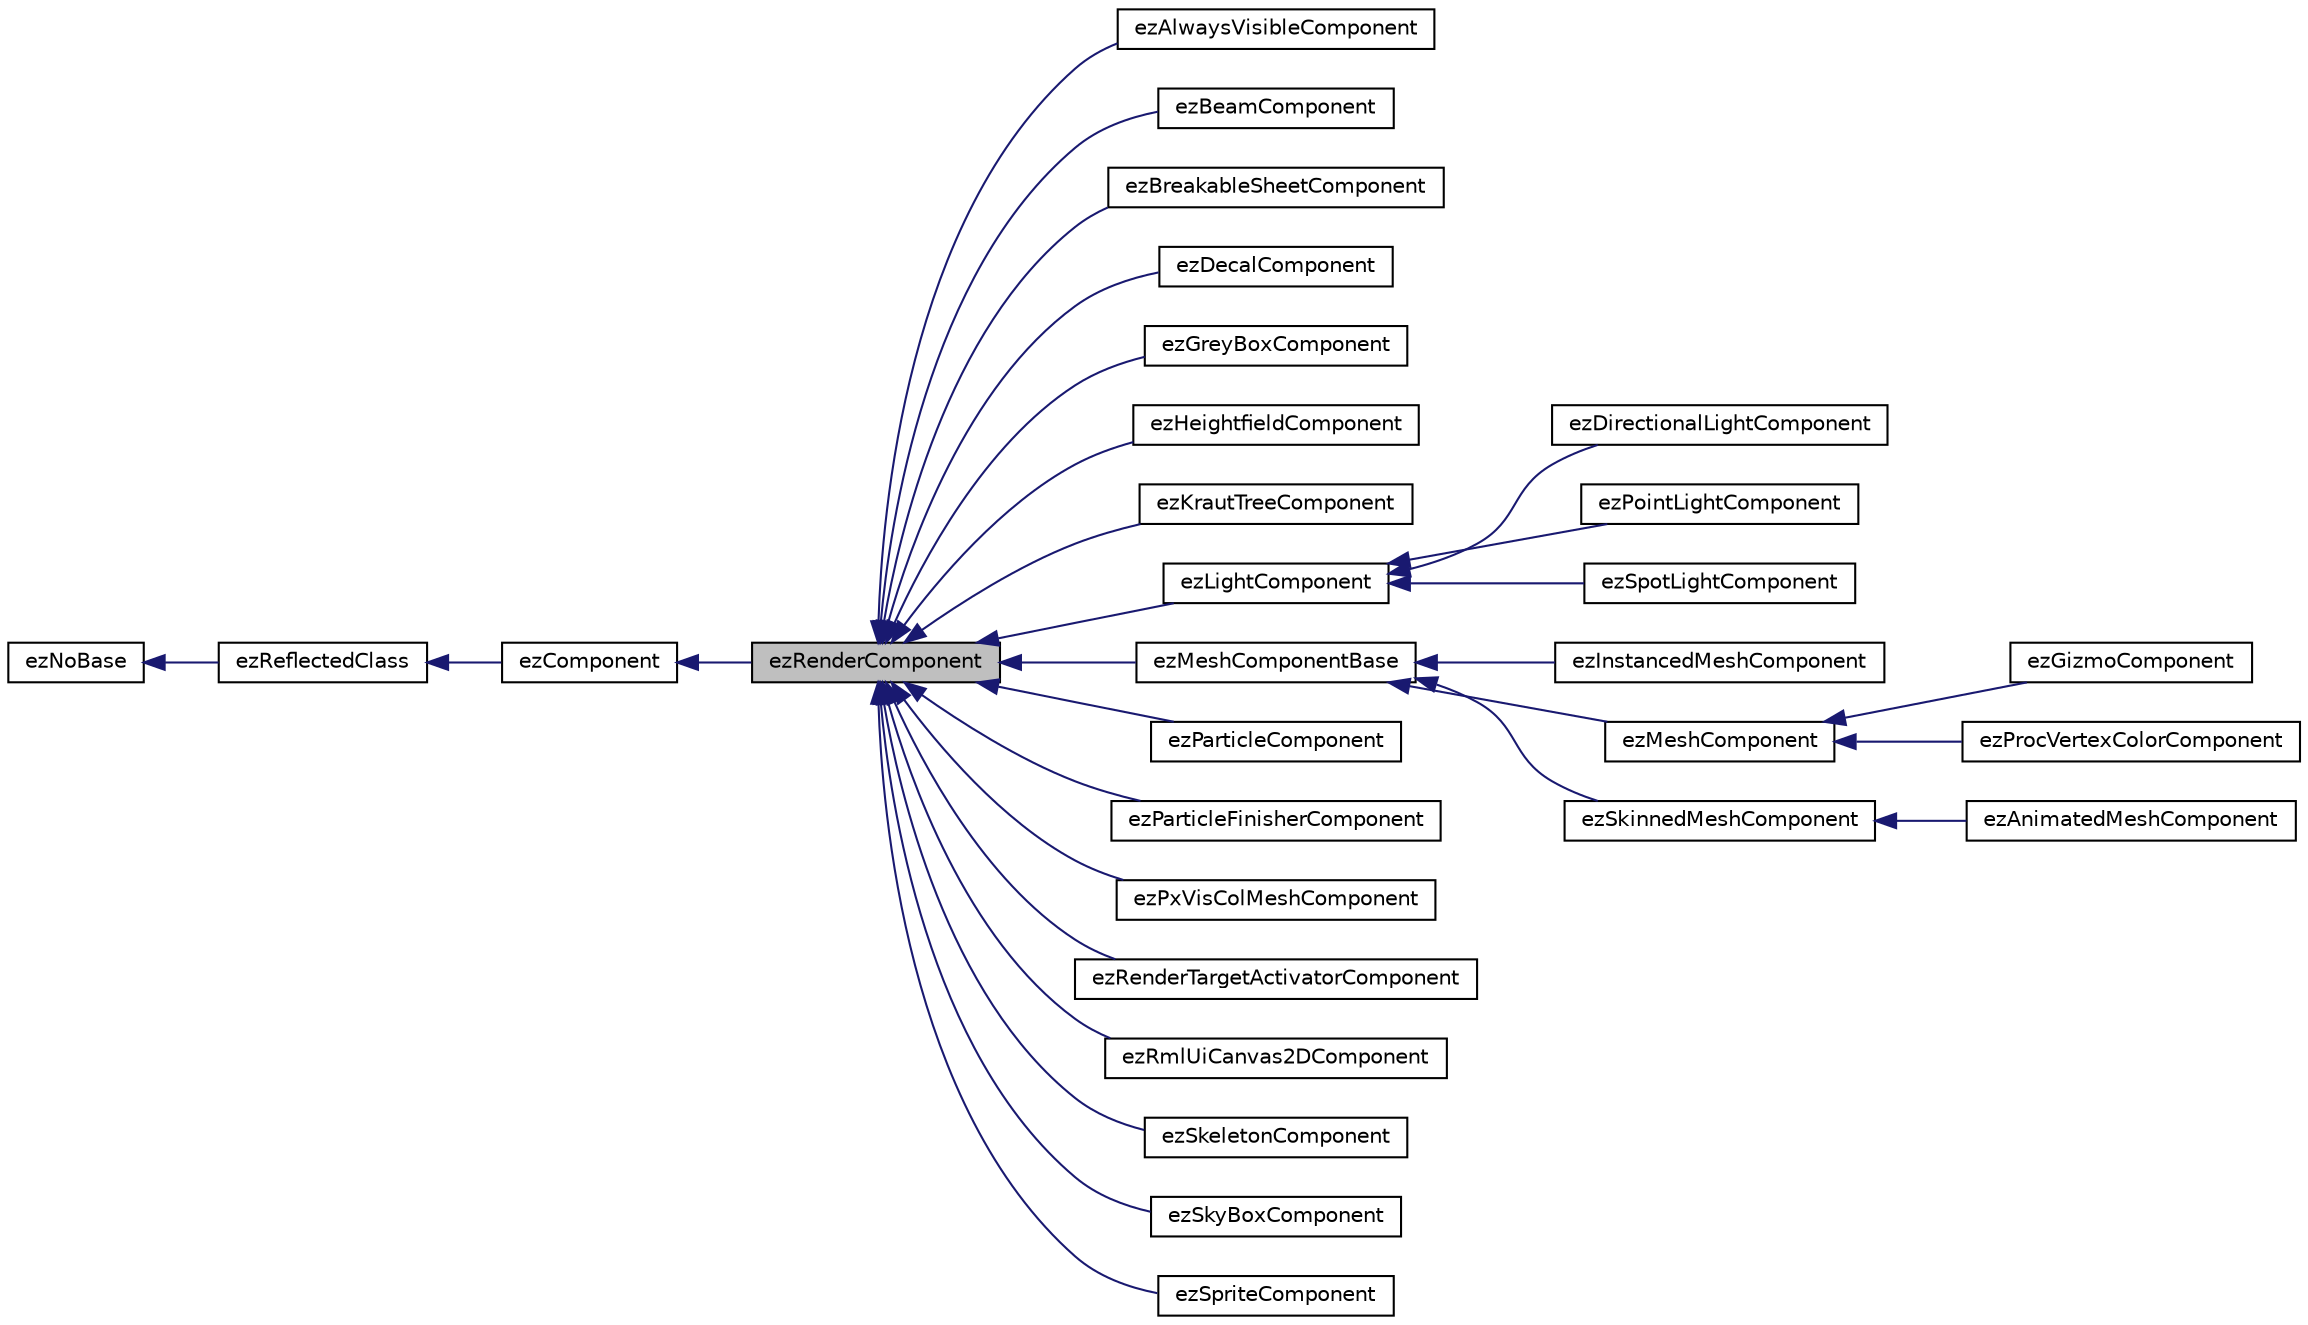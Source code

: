 digraph "ezRenderComponent"
{
 // LATEX_PDF_SIZE
  edge [fontname="Helvetica",fontsize="10",labelfontname="Helvetica",labelfontsize="10"];
  node [fontname="Helvetica",fontsize="10",shape=record];
  rankdir="LR";
  Node1 [label="ezRenderComponent",height=0.2,width=0.4,color="black", fillcolor="grey75", style="filled", fontcolor="black",tooltip=" "];
  Node2 -> Node1 [dir="back",color="midnightblue",fontsize="10",style="solid",fontname="Helvetica"];
  Node2 [label="ezComponent",height=0.2,width=0.4,color="black", fillcolor="white", style="filled",URL="$d6/d30/classez_component.htm",tooltip="Base class of all component types."];
  Node3 -> Node2 [dir="back",color="midnightblue",fontsize="10",style="solid",fontname="Helvetica"];
  Node3 [label="ezReflectedClass",height=0.2,width=0.4,color="black", fillcolor="white", style="filled",URL="$db/d45/classez_reflected_class.htm",tooltip="All classes that should be dynamically reflectable, need to be derived from this base class."];
  Node4 -> Node3 [dir="back",color="midnightblue",fontsize="10",style="solid",fontname="Helvetica"];
  Node4 [label="ezNoBase",height=0.2,width=0.4,color="black", fillcolor="white", style="filled",URL="$d4/d02/classez_no_base.htm",tooltip="Dummy type to pass to templates and macros that expect a base type for a class that has no base."];
  Node1 -> Node5 [dir="back",color="midnightblue",fontsize="10",style="solid",fontname="Helvetica"];
  Node5 [label="ezAlwaysVisibleComponent",height=0.2,width=0.4,color="black", fillcolor="white", style="filled",URL="$d3/dbb/classez_always_visible_component.htm",tooltip="Attaching this component to a game object makes the renderer consider it always visible,..."];
  Node1 -> Node6 [dir="back",color="midnightblue",fontsize="10",style="solid",fontname="Helvetica"];
  Node6 [label="ezBeamComponent",height=0.2,width=0.4,color="black", fillcolor="white", style="filled",URL="$d8/de0/classez_beam_component.htm",tooltip="A beam component."];
  Node1 -> Node7 [dir="back",color="midnightblue",fontsize="10",style="solid",fontname="Helvetica"];
  Node7 [label="ezBreakableSheetComponent",height=0.2,width=0.4,color="black", fillcolor="white", style="filled",URL="$df/d1b/classez_breakable_sheet_component.htm",tooltip="A breakable sheet is a 2D rectangular sheet (with a specified surface) which is breakable."];
  Node1 -> Node8 [dir="back",color="midnightblue",fontsize="10",style="solid",fontname="Helvetica"];
  Node8 [label="ezDecalComponent",height=0.2,width=0.4,color="black", fillcolor="white", style="filled",URL="$dc/d11/classez_decal_component.htm",tooltip=" "];
  Node1 -> Node9 [dir="back",color="midnightblue",fontsize="10",style="solid",fontname="Helvetica"];
  Node9 [label="ezGreyBoxComponent",height=0.2,width=0.4,color="black", fillcolor="white", style="filled",URL="$d5/d19/classez_grey_box_component.htm",tooltip=" "];
  Node1 -> Node10 [dir="back",color="midnightblue",fontsize="10",style="solid",fontname="Helvetica"];
  Node10 [label="ezHeightfieldComponent",height=0.2,width=0.4,color="black", fillcolor="white", style="filled",URL="$d8/d8f/classez_heightfield_component.htm",tooltip="This component utilizes a greyscale image to generate an elevation mesh, which is typically used for ..."];
  Node1 -> Node11 [dir="back",color="midnightblue",fontsize="10",style="solid",fontname="Helvetica"];
  Node11 [label="ezKrautTreeComponent",height=0.2,width=0.4,color="black", fillcolor="white", style="filled",URL="$d3/d9f/classez_kraut_tree_component.htm",tooltip=" "];
  Node1 -> Node12 [dir="back",color="midnightblue",fontsize="10",style="solid",fontname="Helvetica"];
  Node12 [label="ezLightComponent",height=0.2,width=0.4,color="black", fillcolor="white", style="filled",URL="$d7/d6f/classez_light_component.htm",tooltip="Base class for all ez light components containing shared properties."];
  Node12 -> Node13 [dir="back",color="midnightblue",fontsize="10",style="solid",fontname="Helvetica"];
  Node13 [label="ezDirectionalLightComponent",height=0.2,width=0.4,color="black", fillcolor="white", style="filled",URL="$d2/d5d/classez_directional_light_component.htm",tooltip="The standard directional light component. This component represents directional lights."];
  Node12 -> Node14 [dir="back",color="midnightblue",fontsize="10",style="solid",fontname="Helvetica"];
  Node14 [label="ezPointLightComponent",height=0.2,width=0.4,color="black", fillcolor="white", style="filled",URL="$d4/d1c/classez_point_light_component.htm",tooltip="The standard point light component. This component represents point lights with various properties (e..."];
  Node12 -> Node15 [dir="back",color="midnightblue",fontsize="10",style="solid",fontname="Helvetica"];
  Node15 [label="ezSpotLightComponent",height=0.2,width=0.4,color="black", fillcolor="white", style="filled",URL="$d9/dfc/classez_spot_light_component.htm",tooltip="The standard spot light component. This component represents spot lights with various properties (e...."];
  Node1 -> Node16 [dir="back",color="midnightblue",fontsize="10",style="solid",fontname="Helvetica"];
  Node16 [label="ezMeshComponentBase",height=0.2,width=0.4,color="black", fillcolor="white", style="filled",URL="$d8/d03/classez_mesh_component_base.htm",tooltip=" "];
  Node16 -> Node17 [dir="back",color="midnightblue",fontsize="10",style="solid",fontname="Helvetica"];
  Node17 [label="ezInstancedMeshComponent",height=0.2,width=0.4,color="black", fillcolor="white", style="filled",URL="$d2/dbb/classez_instanced_mesh_component.htm",tooltip=" "];
  Node16 -> Node18 [dir="back",color="midnightblue",fontsize="10",style="solid",fontname="Helvetica"];
  Node18 [label="ezMeshComponent",height=0.2,width=0.4,color="black", fillcolor="white", style="filled",URL="$d8/d74/classez_mesh_component.htm",tooltip=" "];
  Node18 -> Node19 [dir="back",color="midnightblue",fontsize="10",style="solid",fontname="Helvetica"];
  Node19 [label="ezGizmoComponent",height=0.2,width=0.4,color="black", fillcolor="white", style="filled",URL="$d4/dca/classez_gizmo_component.htm",tooltip=" "];
  Node18 -> Node20 [dir="back",color="midnightblue",fontsize="10",style="solid",fontname="Helvetica"];
  Node20 [label="ezProcVertexColorComponent",height=0.2,width=0.4,color="black", fillcolor="white", style="filled",URL="$d6/dc2/classez_proc_vertex_color_component.htm",tooltip=" "];
  Node16 -> Node21 [dir="back",color="midnightblue",fontsize="10",style="solid",fontname="Helvetica"];
  Node21 [label="ezSkinnedMeshComponent",height=0.2,width=0.4,color="black", fillcolor="white", style="filled",URL="$da/ddf/classez_skinned_mesh_component.htm",tooltip=" "];
  Node21 -> Node22 [dir="back",color="midnightblue",fontsize="10",style="solid",fontname="Helvetica"];
  Node22 [label="ezAnimatedMeshComponent",height=0.2,width=0.4,color="black", fillcolor="white", style="filled",URL="$d7/d53/classez_animated_mesh_component.htm",tooltip=" "];
  Node1 -> Node23 [dir="back",color="midnightblue",fontsize="10",style="solid",fontname="Helvetica"];
  Node23 [label="ezParticleComponent",height=0.2,width=0.4,color="black", fillcolor="white", style="filled",URL="$da/d3d/classez_particle_component.htm",tooltip=" "];
  Node1 -> Node24 [dir="back",color="midnightblue",fontsize="10",style="solid",fontname="Helvetica"];
  Node24 [label="ezParticleFinisherComponent",height=0.2,width=0.4,color="black", fillcolor="white", style="filled",URL="$dd/d65/classez_particle_finisher_component.htm",tooltip=" "];
  Node1 -> Node25 [dir="back",color="midnightblue",fontsize="10",style="solid",fontname="Helvetica"];
  Node25 [label="ezPxVisColMeshComponent",height=0.2,width=0.4,color="black", fillcolor="white", style="filled",URL="$dd/d74/classez_px_vis_col_mesh_component.htm",tooltip=" "];
  Node1 -> Node26 [dir="back",color="midnightblue",fontsize="10",style="solid",fontname="Helvetica"];
  Node26 [label="ezRenderTargetActivatorComponent",height=0.2,width=0.4,color="black", fillcolor="white", style="filled",URL="$d0/d80/classez_render_target_activator_component.htm",tooltip=" "];
  Node1 -> Node27 [dir="back",color="midnightblue",fontsize="10",style="solid",fontname="Helvetica"];
  Node27 [label="ezRmlUiCanvas2DComponent",height=0.2,width=0.4,color="black", fillcolor="white", style="filled",URL="$d9/dc8/classez_rml_ui_canvas2_d_component.htm",tooltip=" "];
  Node1 -> Node28 [dir="back",color="midnightblue",fontsize="10",style="solid",fontname="Helvetica"];
  Node28 [label="ezSkeletonComponent",height=0.2,width=0.4,color="black", fillcolor="white", style="filled",URL="$df/d1f/classez_skeleton_component.htm",tooltip=" "];
  Node1 -> Node29 [dir="back",color="midnightblue",fontsize="10",style="solid",fontname="Helvetica"];
  Node29 [label="ezSkyBoxComponent",height=0.2,width=0.4,color="black", fillcolor="white", style="filled",URL="$df/d51/classez_sky_box_component.htm",tooltip=" "];
  Node1 -> Node30 [dir="back",color="midnightblue",fontsize="10",style="solid",fontname="Helvetica"];
  Node30 [label="ezSpriteComponent",height=0.2,width=0.4,color="black", fillcolor="white", style="filled",URL="$d7/da8/classez_sprite_component.htm",tooltip=" "];
}
